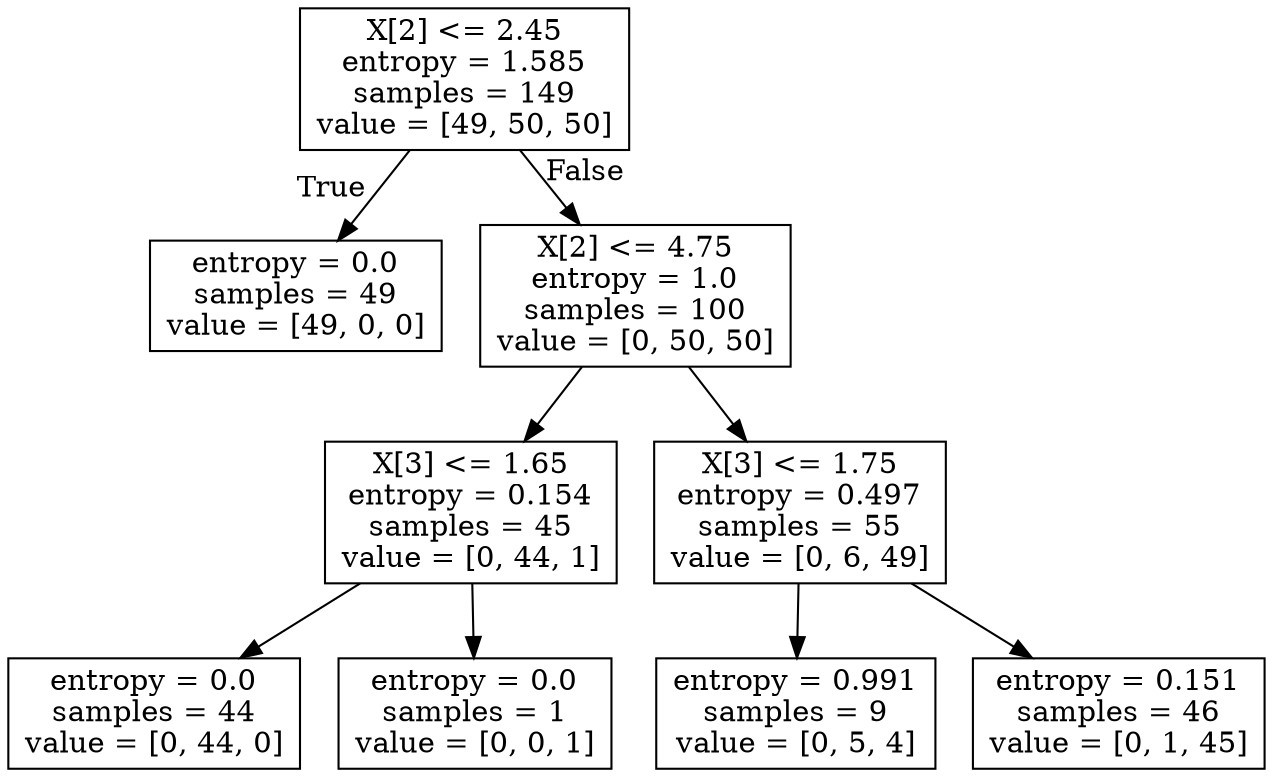 digraph Tree {
node [shape=box] ;
0 [label="X[2] <= 2.45\nentropy = 1.585\nsamples = 149\nvalue = [49, 50, 50]"] ;
1 [label="entropy = 0.0\nsamples = 49\nvalue = [49, 0, 0]"] ;
0 -> 1 [labeldistance=2.5, labelangle=45, headlabel="True"] ;
2 [label="X[2] <= 4.75\nentropy = 1.0\nsamples = 100\nvalue = [0, 50, 50]"] ;
0 -> 2 [labeldistance=2.5, labelangle=-45, headlabel="False"] ;
3 [label="X[3] <= 1.65\nentropy = 0.154\nsamples = 45\nvalue = [0, 44, 1]"] ;
2 -> 3 ;
4 [label="entropy = 0.0\nsamples = 44\nvalue = [0, 44, 0]"] ;
3 -> 4 ;
5 [label="entropy = 0.0\nsamples = 1\nvalue = [0, 0, 1]"] ;
3 -> 5 ;
6 [label="X[3] <= 1.75\nentropy = 0.497\nsamples = 55\nvalue = [0, 6, 49]"] ;
2 -> 6 ;
7 [label="entropy = 0.991\nsamples = 9\nvalue = [0, 5, 4]"] ;
6 -> 7 ;
8 [label="entropy = 0.151\nsamples = 46\nvalue = [0, 1, 45]"] ;
6 -> 8 ;
}